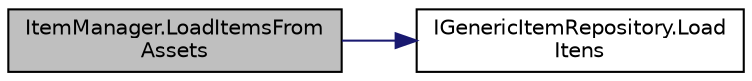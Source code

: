 digraph "ItemManager.LoadItemsFromAssets"
{
  edge [fontname="Helvetica",fontsize="10",labelfontname="Helvetica",labelfontsize="10"];
  node [fontname="Helvetica",fontsize="10",shape=record];
  rankdir="LR";
  Node16 [label="ItemManager.LoadItemsFrom\lAssets",height=0.2,width=0.4,color="black", fillcolor="grey75", style="filled", fontcolor="black"];
  Node16 -> Node17 [color="midnightblue",fontsize="10",style="solid",fontname="Helvetica"];
  Node17 [label="IGenericItemRepository.Load\lItens",height=0.2,width=0.4,color="black", fillcolor="white", style="filled",URL="$interface_i_generic_item_repository.html#a0efd18aee6d7c4e0591f8902a431bf80"];
}
